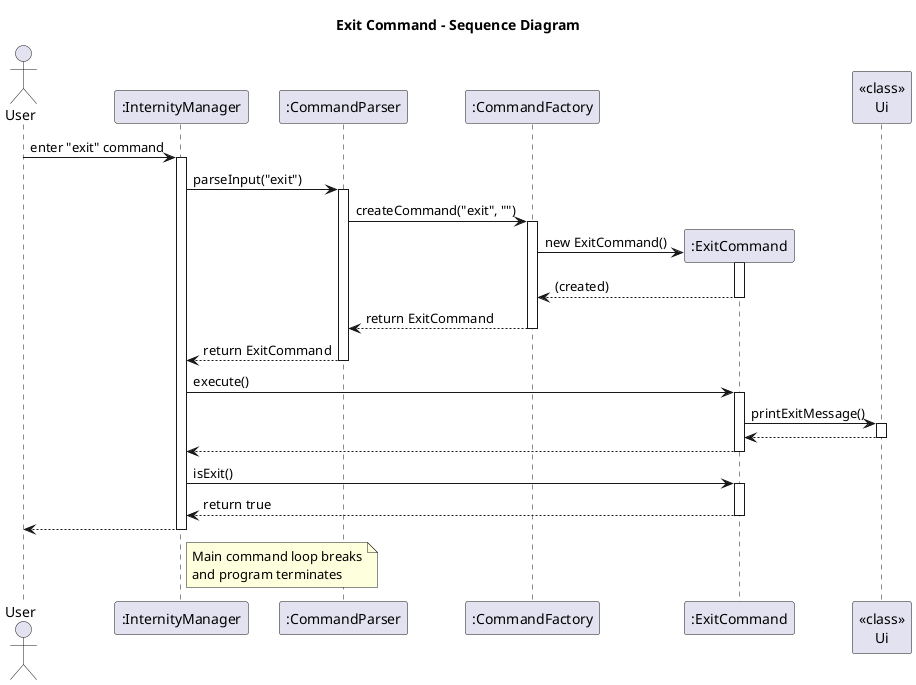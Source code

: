 @startuml
title Exit Command - Sequence Diagram

actor User
participant ":InternityManager" as IM
participant ":CommandParser" as CP
participant ":CommandFactory" as CF
participant ":ExitCommand" as EC
participant "<<class>>\nUi" as Ui

User -> IM: enter "exit" command
activate IM

IM -> CP: parseInput("exit")
activate CP

CP -> CF: createCommand("exit", "")
activate CF
CF -> EC**: new ExitCommand()
activate EC
return (created)
deactivate EC
CF --> CP: return ExitCommand
deactivate CF

CP --> IM: return ExitCommand
deactivate CP

IM -> EC: execute()
activate EC
EC -> Ui: printExitMessage()
activate Ui
Ui --> EC
deactivate Ui
EC --> IM
deactivate EC

IM -> EC: isExit()
activate EC
EC --> IM: return true
deactivate EC
IM --> User

note right of IM
  Main command loop breaks
  and program terminates
end note
deactivate IM
@enduml
